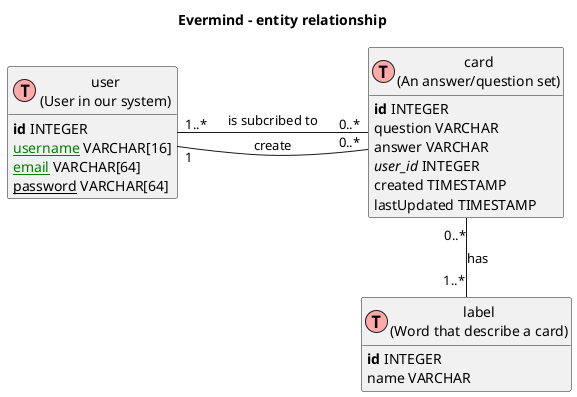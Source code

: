 @startuml

title Evermind - entity relationship
skinparam nodesep 100

' uncomment the line below if you're using computer with a retina display
' skinparam dpi 300
!define Table(name,desc) class name as "desc" << (T,#FFAAAA) >>
' we use bold for primary key
' green color for unique
' and underscore for not_null
!define primary_key(x) <b>x</b>
!define foreign_key(x) <i>x</i>
!define unique(x) <color:green>x</color>
!define not_null(x) <u>x</u>
' other tags available:
' <i></i>
' <back:COLOR></color>, where color is a color name or html color code
' (#FFAACC)
' see: http://plantuml.com/classes.html#More
hide methods
hide stereotypes

' entities

Table(user, "user\n(User in our system)") {
    primary_key(id) INTEGER
    not_null(unique(username)) VARCHAR[16]
    not_null(unique(email)) VARCHAR[64]
    not_null(password) VARCHAR[64]
}

Table(card, "card\n(An answer/question set)") {
    primary_key(id) INTEGER
    question VARCHAR
    answer VARCHAR
    foreign_key(user_id) INTEGER
    created TIMESTAMP
    lastUpdated TIMESTAMP
}

Table(label, "label\n(Word that describe a card)") {
    primary_key(id) INTEGER
    name VARCHAR
}


user "1" -right- "0..*" card : create
user "1..*" -right- "0..*" card : is subcribed to
card "0..*" -down- "1..*" label : has

@enduml
